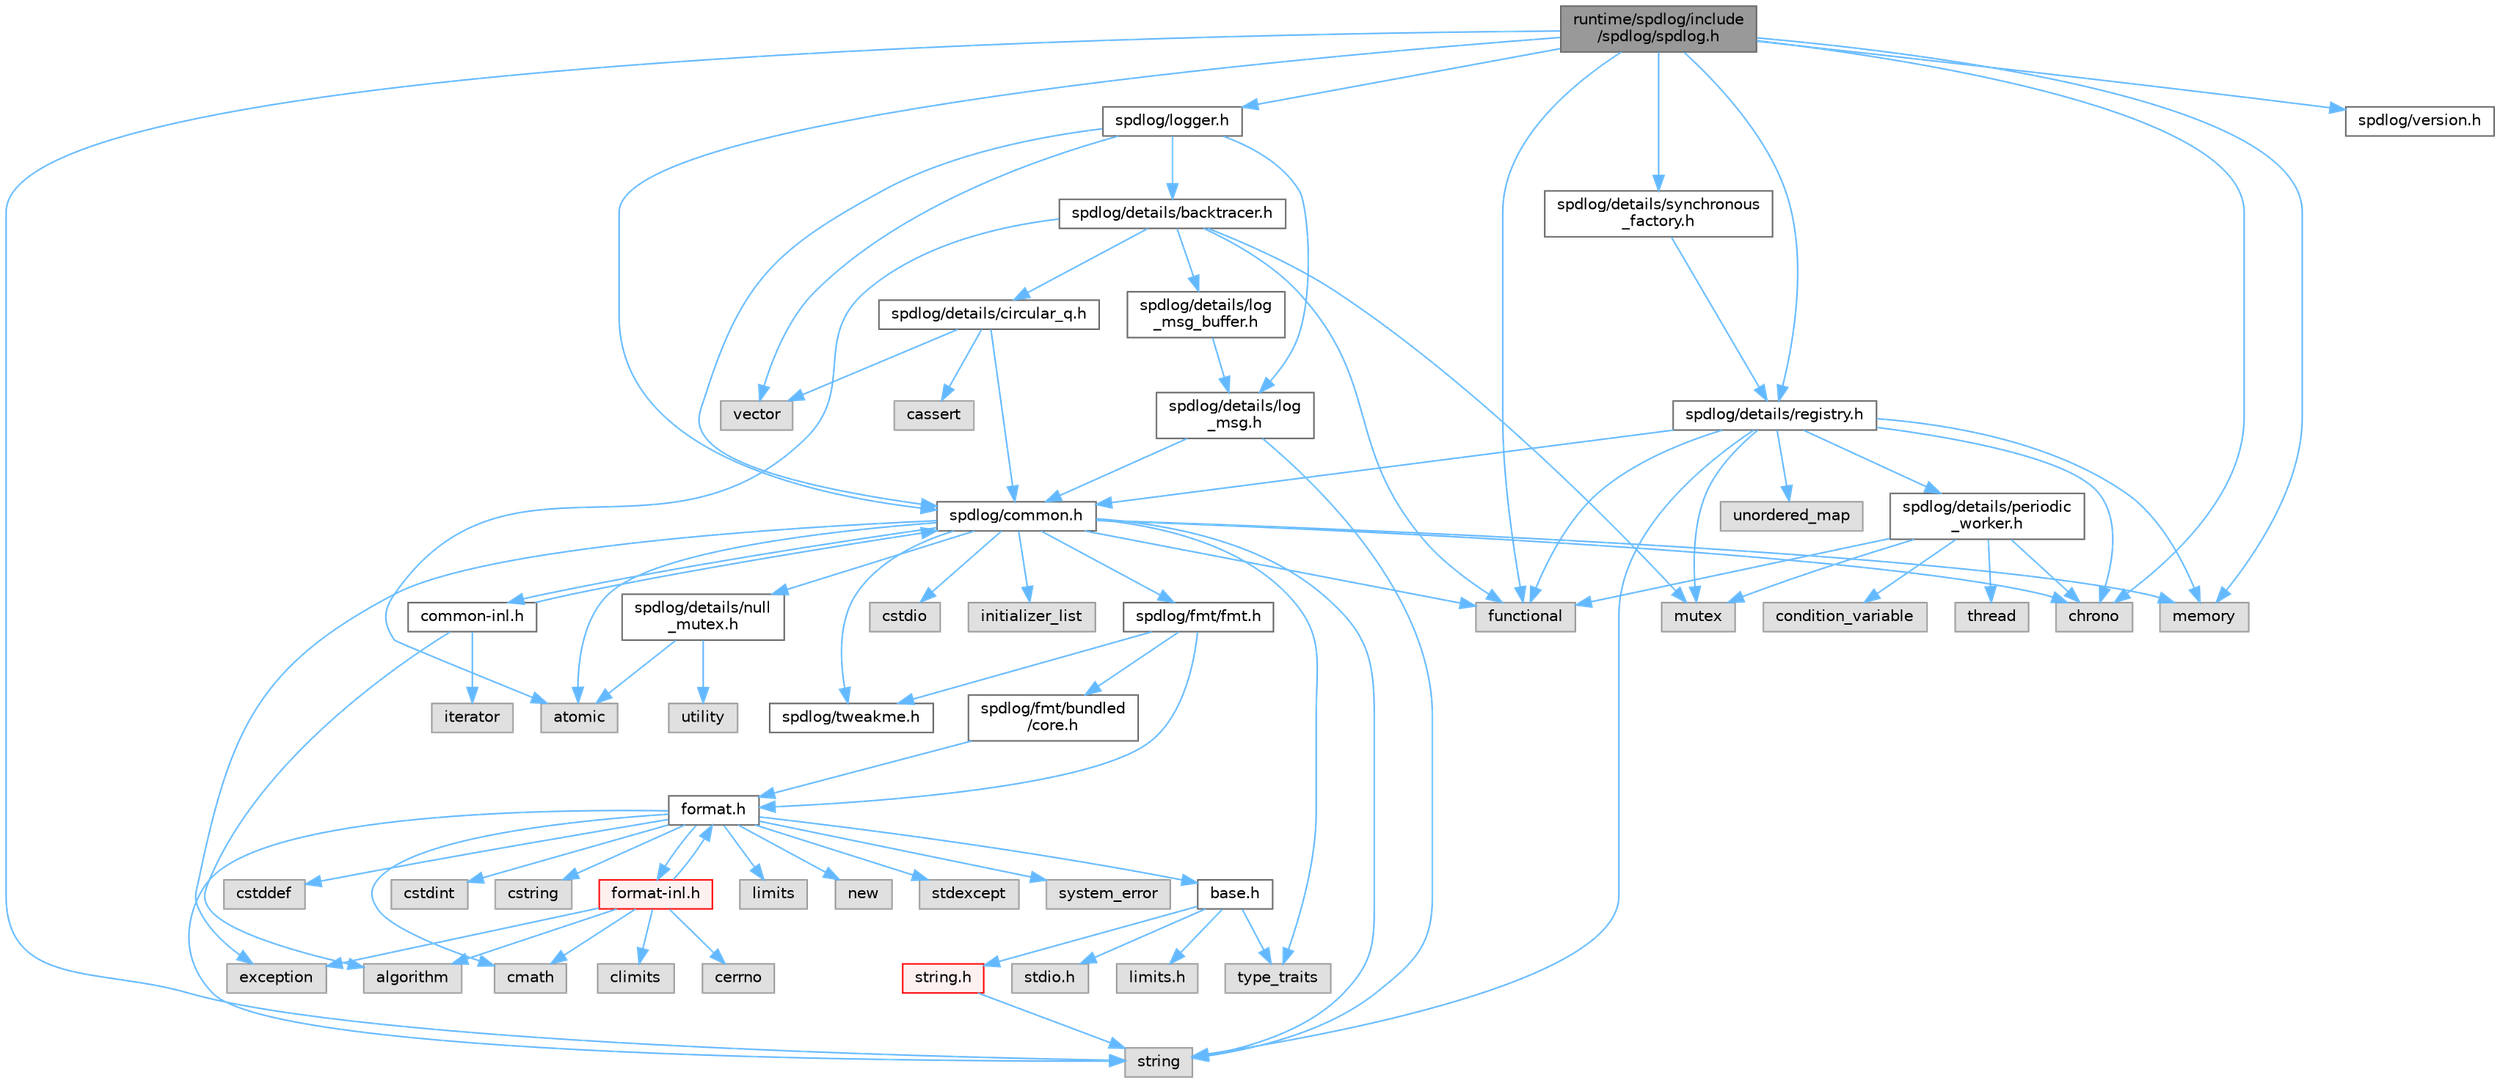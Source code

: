 digraph "runtime/spdlog/include/spdlog/spdlog.h"
{
 // LATEX_PDF_SIZE
  bgcolor="transparent";
  edge [fontname=Helvetica,fontsize=10,labelfontname=Helvetica,labelfontsize=10];
  node [fontname=Helvetica,fontsize=10,shape=box,height=0.2,width=0.4];
  Node1 [id="Node000001",label="runtime/spdlog/include\l/spdlog/spdlog.h",height=0.2,width=0.4,color="gray40", fillcolor="grey60", style="filled", fontcolor="black",tooltip=" "];
  Node1 -> Node2 [id="edge83_Node000001_Node000002",color="steelblue1",style="solid",tooltip=" "];
  Node2 [id="Node000002",label="spdlog/common.h",height=0.2,width=0.4,color="grey40", fillcolor="white", style="filled",URL="$common_8h.html",tooltip=" "];
  Node2 -> Node3 [id="edge84_Node000002_Node000003",color="steelblue1",style="solid",tooltip=" "];
  Node3 [id="Node000003",label="spdlog/details/null\l_mutex.h",height=0.2,width=0.4,color="grey40", fillcolor="white", style="filled",URL="$null__mutex_8h.html",tooltip=" "];
  Node3 -> Node4 [id="edge85_Node000003_Node000004",color="steelblue1",style="solid",tooltip=" "];
  Node4 [id="Node000004",label="atomic",height=0.2,width=0.4,color="grey60", fillcolor="#E0E0E0", style="filled",tooltip=" "];
  Node3 -> Node5 [id="edge86_Node000003_Node000005",color="steelblue1",style="solid",tooltip=" "];
  Node5 [id="Node000005",label="utility",height=0.2,width=0.4,color="grey60", fillcolor="#E0E0E0", style="filled",tooltip=" "];
  Node2 -> Node6 [id="edge87_Node000002_Node000006",color="steelblue1",style="solid",tooltip=" "];
  Node6 [id="Node000006",label="spdlog/tweakme.h",height=0.2,width=0.4,color="grey40", fillcolor="white", style="filled",URL="$tweakme_8h.html",tooltip=" "];
  Node2 -> Node4 [id="edge88_Node000002_Node000004",color="steelblue1",style="solid",tooltip=" "];
  Node2 -> Node7 [id="edge89_Node000002_Node000007",color="steelblue1",style="solid",tooltip=" "];
  Node7 [id="Node000007",label="chrono",height=0.2,width=0.4,color="grey60", fillcolor="#E0E0E0", style="filled",tooltip=" "];
  Node2 -> Node8 [id="edge90_Node000002_Node000008",color="steelblue1",style="solid",tooltip=" "];
  Node8 [id="Node000008",label="cstdio",height=0.2,width=0.4,color="grey60", fillcolor="#E0E0E0", style="filled",tooltip=" "];
  Node2 -> Node9 [id="edge91_Node000002_Node000009",color="steelblue1",style="solid",tooltip=" "];
  Node9 [id="Node000009",label="exception",height=0.2,width=0.4,color="grey60", fillcolor="#E0E0E0", style="filled",tooltip=" "];
  Node2 -> Node10 [id="edge92_Node000002_Node000010",color="steelblue1",style="solid",tooltip=" "];
  Node10 [id="Node000010",label="functional",height=0.2,width=0.4,color="grey60", fillcolor="#E0E0E0", style="filled",tooltip=" "];
  Node2 -> Node11 [id="edge93_Node000002_Node000011",color="steelblue1",style="solid",tooltip=" "];
  Node11 [id="Node000011",label="initializer_list",height=0.2,width=0.4,color="grey60", fillcolor="#E0E0E0", style="filled",tooltip=" "];
  Node2 -> Node12 [id="edge94_Node000002_Node000012",color="steelblue1",style="solid",tooltip=" "];
  Node12 [id="Node000012",label="memory",height=0.2,width=0.4,color="grey60", fillcolor="#E0E0E0", style="filled",tooltip=" "];
  Node2 -> Node13 [id="edge95_Node000002_Node000013",color="steelblue1",style="solid",tooltip=" "];
  Node13 [id="Node000013",label="string",height=0.2,width=0.4,color="grey60", fillcolor="#E0E0E0", style="filled",tooltip=" "];
  Node2 -> Node14 [id="edge96_Node000002_Node000014",color="steelblue1",style="solid",tooltip=" "];
  Node14 [id="Node000014",label="type_traits",height=0.2,width=0.4,color="grey60", fillcolor="#E0E0E0", style="filled",tooltip=" "];
  Node2 -> Node15 [id="edge97_Node000002_Node000015",color="steelblue1",style="solid",tooltip=" "];
  Node15 [id="Node000015",label="spdlog/fmt/fmt.h",height=0.2,width=0.4,color="grey40", fillcolor="white", style="filled",URL="$fmt_8h.html",tooltip=" "];
  Node15 -> Node6 [id="edge98_Node000015_Node000006",color="steelblue1",style="solid",tooltip=" "];
  Node15 -> Node16 [id="edge99_Node000015_Node000016",color="steelblue1",style="solid",tooltip=" "];
  Node16 [id="Node000016",label="spdlog/fmt/bundled\l/core.h",height=0.2,width=0.4,color="grey40", fillcolor="white", style="filled",URL="$core_8h.html",tooltip=" "];
  Node16 -> Node17 [id="edge100_Node000016_Node000017",color="steelblue1",style="solid",tooltip=" "];
  Node17 [id="Node000017",label="format.h",height=0.2,width=0.4,color="grey40", fillcolor="white", style="filled",URL="$spdlog_2include_2spdlog_2fmt_2bundled_2format_8h.html",tooltip=" "];
  Node17 -> Node18 [id="edge101_Node000017_Node000018",color="steelblue1",style="solid",tooltip=" "];
  Node18 [id="Node000018",label="base.h",height=0.2,width=0.4,color="grey40", fillcolor="white", style="filled",URL="$base_8h.html",tooltip=" "];
  Node18 -> Node19 [id="edge102_Node000018_Node000019",color="steelblue1",style="solid",tooltip=" "];
  Node19 [id="Node000019",label="limits.h",height=0.2,width=0.4,color="grey60", fillcolor="#E0E0E0", style="filled",tooltip=" "];
  Node18 -> Node20 [id="edge103_Node000018_Node000020",color="steelblue1",style="solid",tooltip=" "];
  Node20 [id="Node000020",label="stdio.h",height=0.2,width=0.4,color="grey60", fillcolor="#E0E0E0", style="filled",tooltip=" "];
  Node18 -> Node21 [id="edge104_Node000018_Node000021",color="steelblue1",style="solid",tooltip=" "];
  Node21 [id="Node000021",label="string.h",height=0.2,width=0.4,color="red", fillcolor="#FFF0F0", style="filled",URL="$string_8h.html",tooltip=" "];
  Node21 -> Node13 [id="edge105_Node000021_Node000013",color="steelblue1",style="solid",tooltip=" "];
  Node18 -> Node14 [id="edge106_Node000018_Node000014",color="steelblue1",style="solid",tooltip=" "];
  Node17 -> Node165 [id="edge107_Node000017_Node000165",color="steelblue1",style="solid",tooltip=" "];
  Node165 [id="Node000165",label="cmath",height=0.2,width=0.4,color="grey60", fillcolor="#E0E0E0", style="filled",tooltip=" "];
  Node17 -> Node24 [id="edge108_Node000017_Node000024",color="steelblue1",style="solid",tooltip=" "];
  Node24 [id="Node000024",label="cstddef",height=0.2,width=0.4,color="grey60", fillcolor="#E0E0E0", style="filled",tooltip=" "];
  Node17 -> Node25 [id="edge109_Node000017_Node000025",color="steelblue1",style="solid",tooltip=" "];
  Node25 [id="Node000025",label="cstdint",height=0.2,width=0.4,color="grey60", fillcolor="#E0E0E0", style="filled",tooltip=" "];
  Node17 -> Node27 [id="edge110_Node000017_Node000027",color="steelblue1",style="solid",tooltip=" "];
  Node27 [id="Node000027",label="cstring",height=0.2,width=0.4,color="grey60", fillcolor="#E0E0E0", style="filled",tooltip=" "];
  Node17 -> Node166 [id="edge111_Node000017_Node000166",color="steelblue1",style="solid",tooltip=" "];
  Node166 [id="Node000166",label="limits",height=0.2,width=0.4,color="grey60", fillcolor="#E0E0E0", style="filled",tooltip=" "];
  Node17 -> Node63 [id="edge112_Node000017_Node000063",color="steelblue1",style="solid",tooltip=" "];
  Node63 [id="Node000063",label="new",height=0.2,width=0.4,color="grey60", fillcolor="#E0E0E0", style="filled",tooltip=" "];
  Node17 -> Node167 [id="edge113_Node000017_Node000167",color="steelblue1",style="solid",tooltip=" "];
  Node167 [id="Node000167",label="stdexcept",height=0.2,width=0.4,color="grey60", fillcolor="#E0E0E0", style="filled",tooltip=" "];
  Node17 -> Node13 [id="edge114_Node000017_Node000013",color="steelblue1",style="solid",tooltip=" "];
  Node17 -> Node168 [id="edge115_Node000017_Node000168",color="steelblue1",style="solid",tooltip=" "];
  Node168 [id="Node000168",label="system_error",height=0.2,width=0.4,color="grey60", fillcolor="#E0E0E0", style="filled",tooltip=" "];
  Node17 -> Node169 [id="edge116_Node000017_Node000169",color="steelblue1",style="solid",tooltip=" "];
  Node169 [id="Node000169",label="format-inl.h",height=0.2,width=0.4,color="red", fillcolor="#FFF0F0", style="filled",URL="$format-inl_8h.html",tooltip=" "];
  Node169 -> Node170 [id="edge117_Node000169_Node000170",color="steelblue1",style="solid",tooltip=" "];
  Node170 [id="Node000170",label="algorithm",height=0.2,width=0.4,color="grey60", fillcolor="#E0E0E0", style="filled",tooltip=" "];
  Node169 -> Node171 [id="edge118_Node000169_Node000171",color="steelblue1",style="solid",tooltip=" "];
  Node171 [id="Node000171",label="cerrno",height=0.2,width=0.4,color="grey60", fillcolor="#E0E0E0", style="filled",tooltip=" "];
  Node169 -> Node172 [id="edge119_Node000169_Node000172",color="steelblue1",style="solid",tooltip=" "];
  Node172 [id="Node000172",label="climits",height=0.2,width=0.4,color="grey60", fillcolor="#E0E0E0", style="filled",tooltip=" "];
  Node169 -> Node165 [id="edge120_Node000169_Node000165",color="steelblue1",style="solid",tooltip=" "];
  Node169 -> Node9 [id="edge121_Node000169_Node000009",color="steelblue1",style="solid",tooltip=" "];
  Node169 -> Node17 [id="edge122_Node000169_Node000017",color="steelblue1",style="solid",tooltip=" "];
  Node15 -> Node17 [id="edge123_Node000015_Node000017",color="steelblue1",style="solid",tooltip=" "];
  Node2 -> Node174 [id="edge124_Node000002_Node000174",color="steelblue1",style="solid",tooltip=" "];
  Node174 [id="Node000174",label="common-inl.h",height=0.2,width=0.4,color="grey40", fillcolor="white", style="filled",URL="$common-inl_8h.html",tooltip=" "];
  Node174 -> Node2 [id="edge125_Node000174_Node000002",color="steelblue1",style="solid",tooltip=" "];
  Node174 -> Node170 [id="edge126_Node000174_Node000170",color="steelblue1",style="solid",tooltip=" "];
  Node174 -> Node175 [id="edge127_Node000174_Node000175",color="steelblue1",style="solid",tooltip=" "];
  Node175 [id="Node000175",label="iterator",height=0.2,width=0.4,color="grey60", fillcolor="#E0E0E0", style="filled",tooltip=" "];
  Node1 -> Node176 [id="edge128_Node000001_Node000176",color="steelblue1",style="solid",tooltip=" "];
  Node176 [id="Node000176",label="spdlog/details/registry.h",height=0.2,width=0.4,color="grey40", fillcolor="white", style="filled",URL="$registry_8h.html",tooltip=" "];
  Node176 -> Node2 [id="edge129_Node000176_Node000002",color="steelblue1",style="solid",tooltip=" "];
  Node176 -> Node177 [id="edge130_Node000176_Node000177",color="steelblue1",style="solid",tooltip=" "];
  Node177 [id="Node000177",label="spdlog/details/periodic\l_worker.h",height=0.2,width=0.4,color="grey40", fillcolor="white", style="filled",URL="$periodic__worker_8h.html",tooltip=" "];
  Node177 -> Node7 [id="edge131_Node000177_Node000007",color="steelblue1",style="solid",tooltip=" "];
  Node177 -> Node178 [id="edge132_Node000177_Node000178",color="steelblue1",style="solid",tooltip=" "];
  Node178 [id="Node000178",label="condition_variable",height=0.2,width=0.4,color="grey60", fillcolor="#E0E0E0", style="filled",tooltip=" "];
  Node177 -> Node10 [id="edge133_Node000177_Node000010",color="steelblue1",style="solid",tooltip=" "];
  Node177 -> Node179 [id="edge134_Node000177_Node000179",color="steelblue1",style="solid",tooltip=" "];
  Node179 [id="Node000179",label="mutex",height=0.2,width=0.4,color="grey60", fillcolor="#E0E0E0", style="filled",tooltip=" "];
  Node177 -> Node180 [id="edge135_Node000177_Node000180",color="steelblue1",style="solid",tooltip=" "];
  Node180 [id="Node000180",label="thread",height=0.2,width=0.4,color="grey60", fillcolor="#E0E0E0", style="filled",tooltip=" "];
  Node176 -> Node7 [id="edge136_Node000176_Node000007",color="steelblue1",style="solid",tooltip=" "];
  Node176 -> Node10 [id="edge137_Node000176_Node000010",color="steelblue1",style="solid",tooltip=" "];
  Node176 -> Node12 [id="edge138_Node000176_Node000012",color="steelblue1",style="solid",tooltip=" "];
  Node176 -> Node179 [id="edge139_Node000176_Node000179",color="steelblue1",style="solid",tooltip=" "];
  Node176 -> Node13 [id="edge140_Node000176_Node000013",color="steelblue1",style="solid",tooltip=" "];
  Node176 -> Node181 [id="edge141_Node000176_Node000181",color="steelblue1",style="solid",tooltip=" "];
  Node181 [id="Node000181",label="unordered_map",height=0.2,width=0.4,color="grey60", fillcolor="#E0E0E0", style="filled",tooltip=" "];
  Node1 -> Node182 [id="edge142_Node000001_Node000182",color="steelblue1",style="solid",tooltip=" "];
  Node182 [id="Node000182",label="spdlog/details/synchronous\l_factory.h",height=0.2,width=0.4,color="grey40", fillcolor="white", style="filled",URL="$synchronous__factory_8h.html",tooltip=" "];
  Node182 -> Node176 [id="edge143_Node000182_Node000176",color="steelblue1",style="solid",tooltip=" "];
  Node1 -> Node183 [id="edge144_Node000001_Node000183",color="steelblue1",style="solid",tooltip=" "];
  Node183 [id="Node000183",label="spdlog/logger.h",height=0.2,width=0.4,color="grey40", fillcolor="white", style="filled",URL="$logger_8h.html",tooltip=" "];
  Node183 -> Node2 [id="edge145_Node000183_Node000002",color="steelblue1",style="solid",tooltip=" "];
  Node183 -> Node184 [id="edge146_Node000183_Node000184",color="steelblue1",style="solid",tooltip=" "];
  Node184 [id="Node000184",label="spdlog/details/backtracer.h",height=0.2,width=0.4,color="grey40", fillcolor="white", style="filled",URL="$backtracer_8h.html",tooltip=" "];
  Node184 -> Node185 [id="edge147_Node000184_Node000185",color="steelblue1",style="solid",tooltip=" "];
  Node185 [id="Node000185",label="spdlog/details/circular_q.h",height=0.2,width=0.4,color="grey40", fillcolor="white", style="filled",URL="$circular__q_8h.html",tooltip=" "];
  Node185 -> Node26 [id="edge148_Node000185_Node000026",color="steelblue1",style="solid",tooltip=" "];
  Node26 [id="Node000026",label="cassert",height=0.2,width=0.4,color="grey60", fillcolor="#E0E0E0", style="filled",tooltip=" "];
  Node185 -> Node186 [id="edge149_Node000185_Node000186",color="steelblue1",style="solid",tooltip=" "];
  Node186 [id="Node000186",label="vector",height=0.2,width=0.4,color="grey60", fillcolor="#E0E0E0", style="filled",tooltip=" "];
  Node185 -> Node2 [id="edge150_Node000185_Node000002",color="steelblue1",style="solid",tooltip=" "];
  Node184 -> Node187 [id="edge151_Node000184_Node000187",color="steelblue1",style="solid",tooltip=" "];
  Node187 [id="Node000187",label="spdlog/details/log\l_msg_buffer.h",height=0.2,width=0.4,color="grey40", fillcolor="white", style="filled",URL="$log__msg__buffer_8h.html",tooltip=" "];
  Node187 -> Node188 [id="edge152_Node000187_Node000188",color="steelblue1",style="solid",tooltip=" "];
  Node188 [id="Node000188",label="spdlog/details/log\l_msg.h",height=0.2,width=0.4,color="grey40", fillcolor="white", style="filled",URL="$log__msg_8h.html",tooltip=" "];
  Node188 -> Node2 [id="edge153_Node000188_Node000002",color="steelblue1",style="solid",tooltip=" "];
  Node188 -> Node13 [id="edge154_Node000188_Node000013",color="steelblue1",style="solid",tooltip=" "];
  Node184 -> Node4 [id="edge155_Node000184_Node000004",color="steelblue1",style="solid",tooltip=" "];
  Node184 -> Node10 [id="edge156_Node000184_Node000010",color="steelblue1",style="solid",tooltip=" "];
  Node184 -> Node179 [id="edge157_Node000184_Node000179",color="steelblue1",style="solid",tooltip=" "];
  Node183 -> Node188 [id="edge158_Node000183_Node000188",color="steelblue1",style="solid",tooltip=" "];
  Node183 -> Node186 [id="edge159_Node000183_Node000186",color="steelblue1",style="solid",tooltip=" "];
  Node1 -> Node189 [id="edge160_Node000001_Node000189",color="steelblue1",style="solid",tooltip=" "];
  Node189 [id="Node000189",label="spdlog/version.h",height=0.2,width=0.4,color="grey40", fillcolor="white", style="filled",URL="$spdlog_2include_2spdlog_2version_8h.html",tooltip=" "];
  Node1 -> Node7 [id="edge161_Node000001_Node000007",color="steelblue1",style="solid",tooltip=" "];
  Node1 -> Node10 [id="edge162_Node000001_Node000010",color="steelblue1",style="solid",tooltip=" "];
  Node1 -> Node12 [id="edge163_Node000001_Node000012",color="steelblue1",style="solid",tooltip=" "];
  Node1 -> Node13 [id="edge164_Node000001_Node000013",color="steelblue1",style="solid",tooltip=" "];
}
